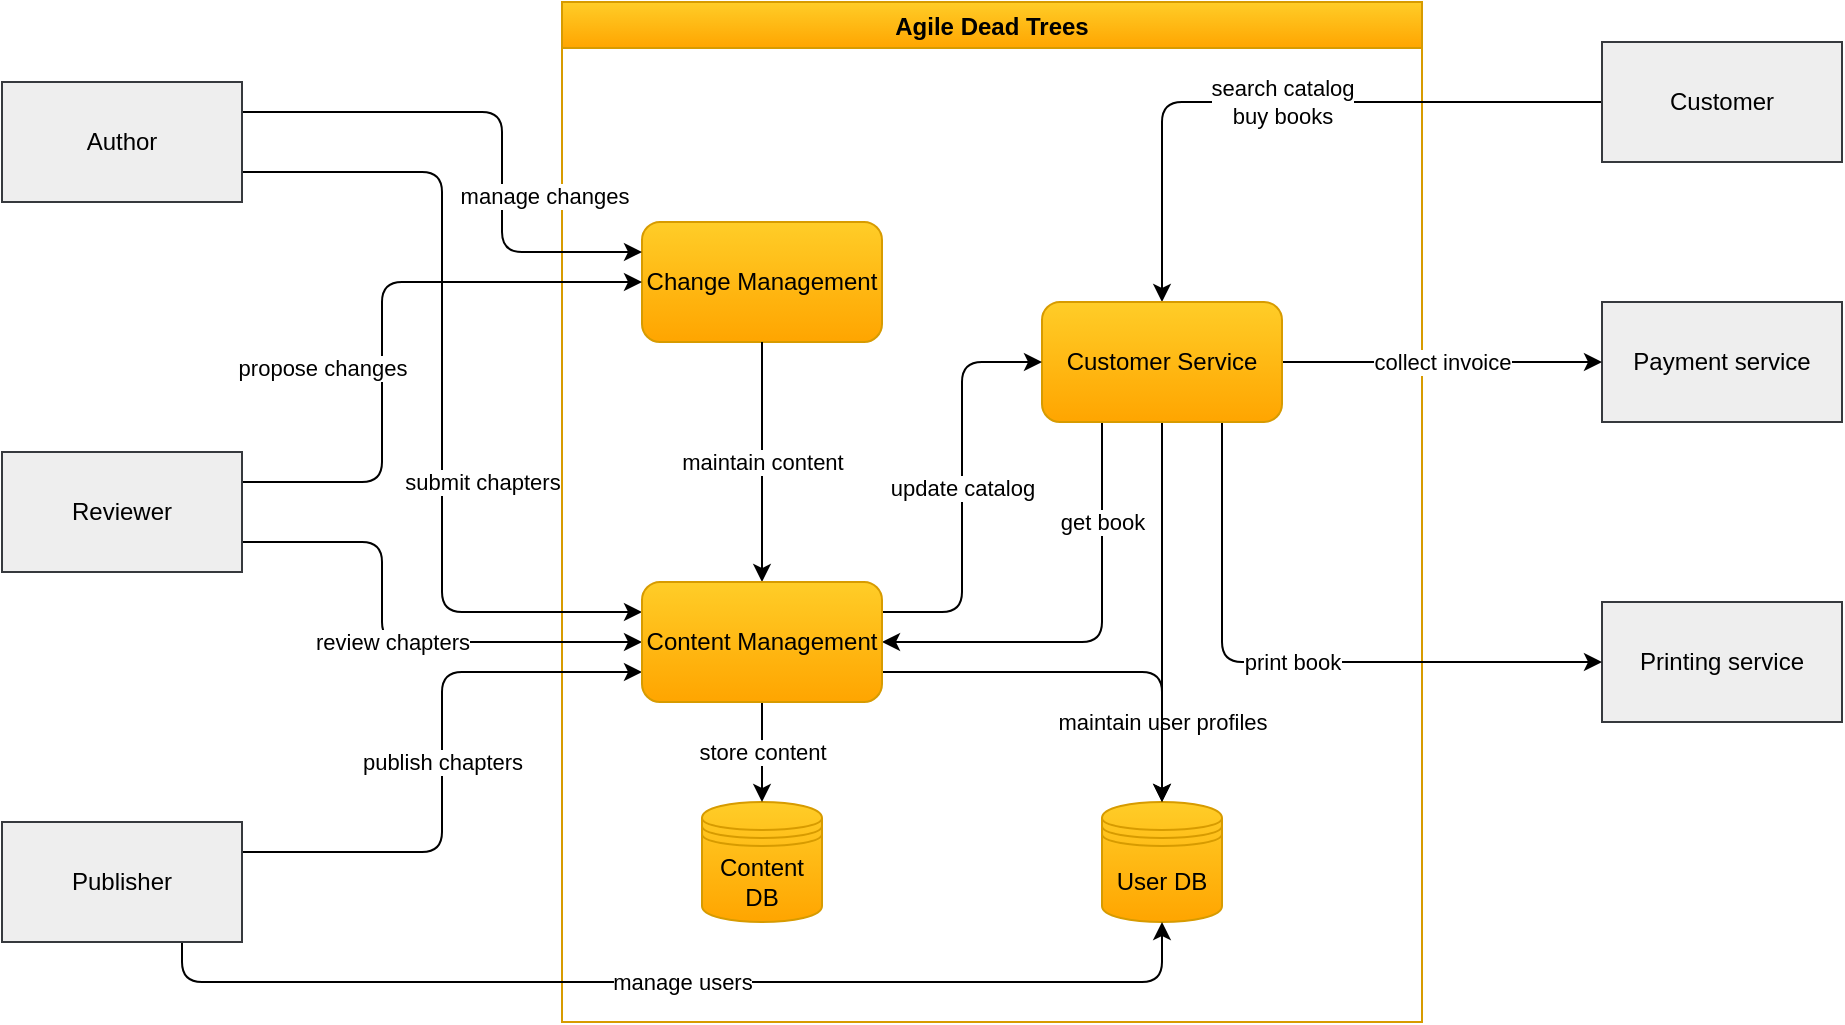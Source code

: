<mxfile version="12.9.13" type="device"><diagram id="0tvOqB8_rTH5ASMxXU1d" name="Page-1"><mxGraphModel dx="1060" dy="806" grid="1" gridSize="10" guides="1" tooltips="1" connect="1" arrows="1" fold="1" page="1" pageScale="1" pageWidth="827" pageHeight="1169" math="0" shadow="0"><root><mxCell id="0"/><mxCell id="1" parent="0"/><mxCell id="28G6ikFx6X6wsHy5ci5y-1" value="Agile Dead Trees" style="swimlane;gradientColor=#ffa500;fillColor=#ffcd28;strokeColor=#d79b00;" vertex="1" parent="1"><mxGeometry x="340" y="220" width="430" height="510" as="geometry"/></mxCell><mxCell id="28G6ikFx6X6wsHy5ci5y-5" value="Content DB" style="shape=datastore;whiteSpace=wrap;html=1;gradientColor=#ffa500;fillColor=#ffcd28;strokeColor=#d79b00;" vertex="1" parent="28G6ikFx6X6wsHy5ci5y-1"><mxGeometry x="70" y="400" width="60" height="60" as="geometry"/></mxCell><mxCell id="28G6ikFx6X6wsHy5ci5y-4" value="User DB" style="shape=datastore;whiteSpace=wrap;html=1;gradientColor=#ffa500;fillColor=#ffcd28;strokeColor=#d79b00;" vertex="1" parent="28G6ikFx6X6wsHy5ci5y-1"><mxGeometry x="270" y="400" width="60" height="60" as="geometry"/></mxCell><mxCell id="Cy-eEU0HnDkNElM02l18-14" value="Change Management" style="rounded=1;whiteSpace=wrap;html=1;gradientColor=#ffa500;fillColor=#ffcd28;strokeColor=#d79b00;" parent="28G6ikFx6X6wsHy5ci5y-1" vertex="1"><mxGeometry x="40" y="110" width="120" height="60" as="geometry"/></mxCell><mxCell id="Cy-eEU0HnDkNElM02l18-7" value="submit chapters" style="rounded=1;orthogonalLoop=1;jettySize=auto;html=1;exitX=1;exitY=0.75;exitDx=0;exitDy=0;entryX=0;entryY=0.25;entryDx=0;entryDy=0;edgeStyle=elbowEdgeStyle;" parent="1" source="Cy-eEU0HnDkNElM02l18-2" target="28G6ikFx6X6wsHy5ci5y-2" edge="1"><mxGeometry x="0.214" y="20" relative="1" as="geometry"><mxPoint x="320" y="370" as="targetPoint"/><mxPoint as="offset"/></mxGeometry></mxCell><mxCell id="28G6ikFx6X6wsHy5ci5y-14" value="manage changes" style="edgeStyle=orthogonalEdgeStyle;orthogonalLoop=1;jettySize=auto;html=1;exitX=1;exitY=0.25;exitDx=0;exitDy=0;entryX=0;entryY=0.25;entryDx=0;entryDy=0;" edge="1" parent="1" source="Cy-eEU0HnDkNElM02l18-2" target="Cy-eEU0HnDkNElM02l18-14"><mxGeometry x="-0.119" y="-22" relative="1" as="geometry"><Array as="points"><mxPoint x="310" y="275"/><mxPoint x="310" y="345"/></Array><mxPoint x="32" y="20" as="offset"/></mxGeometry></mxCell><mxCell id="Cy-eEU0HnDkNElM02l18-2" value="Author" style="rounded=0;whiteSpace=wrap;html=1;fillColor=#eeeeee;strokeColor=#36393d;" parent="1" vertex="1"><mxGeometry x="60" y="260" width="120" height="60" as="geometry"/></mxCell><mxCell id="Cy-eEU0HnDkNElM02l18-10" value="propose changes" style="edgeStyle=elbowEdgeStyle;rounded=1;orthogonalLoop=1;jettySize=auto;html=1;exitX=1;exitY=0.25;exitDx=0;exitDy=0;entryX=0;entryY=0.5;entryDx=0;entryDy=0;" parent="1" source="Cy-eEU0HnDkNElM02l18-3" target="Cy-eEU0HnDkNElM02l18-14" edge="1"><mxGeometry x="-0.154" y="30" relative="1" as="geometry"><mxPoint x="320" y="430" as="targetPoint"/><Array as="points"><mxPoint x="250" y="420"/></Array><mxPoint as="offset"/></mxGeometry></mxCell><mxCell id="28G6ikFx6X6wsHy5ci5y-15" value="review chapters" style="edgeStyle=orthogonalEdgeStyle;orthogonalLoop=1;jettySize=auto;html=1;exitX=1;exitY=0.75;exitDx=0;exitDy=0;entryX=0;entryY=0.5;entryDx=0;entryDy=0;" edge="1" parent="1" source="Cy-eEU0HnDkNElM02l18-3" target="28G6ikFx6X6wsHy5ci5y-2"><mxGeometry relative="1" as="geometry"><Array as="points"><mxPoint x="250" y="490"/><mxPoint x="250" y="540"/></Array></mxGeometry></mxCell><mxCell id="Cy-eEU0HnDkNElM02l18-3" value="Reviewer" style="rounded=0;whiteSpace=wrap;html=1;fillColor=#eeeeee;strokeColor=#36393d;" parent="1" vertex="1"><mxGeometry x="60" y="445" width="120" height="60" as="geometry"/></mxCell><mxCell id="Cy-eEU0HnDkNElM02l18-8" value="search catalog&lt;br&gt;buy books" style="edgeStyle=elbowEdgeStyle;rounded=1;orthogonalLoop=1;jettySize=auto;html=1;exitX=0;exitY=0.5;exitDx=0;exitDy=0;entryX=0.5;entryY=0;entryDx=0;entryDy=0;" parent="1" source="Cy-eEU0HnDkNElM02l18-4" target="28G6ikFx6X6wsHy5ci5y-3" edge="1"><mxGeometry relative="1" as="geometry"><mxPoint x="440" y="370" as="targetPoint"/><Array as="points"><mxPoint x="640" y="320"/></Array></mxGeometry></mxCell><mxCell id="Cy-eEU0HnDkNElM02l18-4" value="Customer" style="rounded=0;whiteSpace=wrap;html=1;fillColor=#eeeeee;strokeColor=#36393d;" parent="1" vertex="1"><mxGeometry x="860" y="240" width="120" height="60" as="geometry"/></mxCell><mxCell id="28G6ikFx6X6wsHy5ci5y-16" value="Payment service" style="rounded=0;whiteSpace=wrap;html=1;fillColor=#eeeeee;strokeColor=#36393d;" vertex="1" parent="1"><mxGeometry x="860" y="370" width="120" height="60" as="geometry"/></mxCell><mxCell id="28G6ikFx6X6wsHy5ci5y-17" value="Printing service" style="rounded=0;whiteSpace=wrap;html=1;fillColor=#eeeeee;strokeColor=#36393d;" vertex="1" parent="1"><mxGeometry x="860" y="520" width="120" height="60" as="geometry"/></mxCell><mxCell id="Cy-eEU0HnDkNElM02l18-9" value="publish chapters" style="edgeStyle=elbowEdgeStyle;rounded=1;orthogonalLoop=1;jettySize=auto;html=1;exitX=1;exitY=0.25;exitDx=0;exitDy=0;entryX=0;entryY=0.75;entryDx=0;entryDy=0;" parent="1" source="Cy-eEU0HnDkNElM02l18-5" target="28G6ikFx6X6wsHy5ci5y-2" edge="1"><mxGeometry relative="1" as="geometry"><mxPoint x="440" y="430" as="targetPoint"/></mxGeometry></mxCell><mxCell id="28G6ikFx6X6wsHy5ci5y-13" value="manage users" style="edgeStyle=orthogonalEdgeStyle;orthogonalLoop=1;jettySize=auto;html=1;exitX=0.75;exitY=1;exitDx=0;exitDy=0;entryX=0.5;entryY=1;entryDx=0;entryDy=0;" edge="1" parent="1" source="Cy-eEU0HnDkNElM02l18-5" target="28G6ikFx6X6wsHy5ci5y-4"><mxGeometry relative="1" as="geometry"/></mxCell><mxCell id="Cy-eEU0HnDkNElM02l18-5" value="Publisher" style="rounded=0;whiteSpace=wrap;html=1;fillColor=#eeeeee;strokeColor=#36393d;" parent="1" vertex="1"><mxGeometry x="60" y="630" width="120" height="60" as="geometry"/></mxCell><mxCell id="28G6ikFx6X6wsHy5ci5y-10" value="maintain content" style="edgeStyle=elbowEdgeStyle;orthogonalLoop=1;jettySize=auto;html=1;exitX=0.5;exitY=1;exitDx=0;exitDy=0;entryX=0.5;entryY=0;entryDx=0;entryDy=0;" edge="1" parent="1" source="Cy-eEU0HnDkNElM02l18-14" target="28G6ikFx6X6wsHy5ci5y-2"><mxGeometry relative="1" as="geometry"/></mxCell><mxCell id="28G6ikFx6X6wsHy5ci5y-6" value="maintain user profiles" style="edgeStyle=elbowEdgeStyle;orthogonalLoop=1;jettySize=auto;html=1;exitX=0.5;exitY=1;exitDx=0;exitDy=0;entryX=0.5;entryY=0;entryDx=0;entryDy=0;" edge="1" parent="1" source="28G6ikFx6X6wsHy5ci5y-3" target="28G6ikFx6X6wsHy5ci5y-4"><mxGeometry x="0.579" relative="1" as="geometry"><mxPoint as="offset"/></mxGeometry></mxCell><mxCell id="28G6ikFx6X6wsHy5ci5y-12" value="get book" style="edgeStyle=elbowEdgeStyle;orthogonalLoop=1;jettySize=auto;html=1;exitX=0.25;exitY=1;exitDx=0;exitDy=0;entryX=1;entryY=0.5;entryDx=0;entryDy=0;" edge="1" parent="1" source="28G6ikFx6X6wsHy5ci5y-3" target="28G6ikFx6X6wsHy5ci5y-2"><mxGeometry x="-0.545" relative="1" as="geometry"><Array as="points"><mxPoint x="610" y="490"/></Array><mxPoint as="offset"/></mxGeometry></mxCell><mxCell id="28G6ikFx6X6wsHy5ci5y-18" value="print book" style="edgeStyle=orthogonalEdgeStyle;orthogonalLoop=1;jettySize=auto;html=1;exitX=0.75;exitY=1;exitDx=0;exitDy=0;entryX=0;entryY=0.5;entryDx=0;entryDy=0;" edge="1" parent="1" source="28G6ikFx6X6wsHy5ci5y-3" target="28G6ikFx6X6wsHy5ci5y-17"><mxGeometry relative="1" as="geometry"/></mxCell><mxCell id="28G6ikFx6X6wsHy5ci5y-19" value="collect invoice" style="edgeStyle=orthogonalEdgeStyle;orthogonalLoop=1;jettySize=auto;html=1;exitX=1;exitY=0.5;exitDx=0;exitDy=0;entryX=0;entryY=0.5;entryDx=0;entryDy=0;" edge="1" parent="1" source="28G6ikFx6X6wsHy5ci5y-3" target="28G6ikFx6X6wsHy5ci5y-16"><mxGeometry relative="1" as="geometry"/></mxCell><mxCell id="28G6ikFx6X6wsHy5ci5y-3" value="Customer Service" style="rounded=1;whiteSpace=wrap;html=1;gradientColor=#ffa500;fillColor=#ffcd28;strokeColor=#d79b00;" vertex="1" parent="1"><mxGeometry x="580" y="370" width="120" height="60" as="geometry"/></mxCell><mxCell id="28G6ikFx6X6wsHy5ci5y-7" style="edgeStyle=elbowEdgeStyle;orthogonalLoop=1;jettySize=auto;html=1;exitX=1;exitY=0.75;exitDx=0;exitDy=0;entryX=0.5;entryY=0;entryDx=0;entryDy=0;" edge="1" parent="1" source="28G6ikFx6X6wsHy5ci5y-2" target="28G6ikFx6X6wsHy5ci5y-4"><mxGeometry relative="1" as="geometry"><Array as="points"><mxPoint x="640" y="580"/></Array></mxGeometry></mxCell><mxCell id="28G6ikFx6X6wsHy5ci5y-9" value="update catalog" style="edgeStyle=elbowEdgeStyle;orthogonalLoop=1;jettySize=auto;html=1;exitX=1;exitY=0.25;exitDx=0;exitDy=0;entryX=0;entryY=0.5;entryDx=0;entryDy=0;" edge="1" parent="1" source="28G6ikFx6X6wsHy5ci5y-2" target="28G6ikFx6X6wsHy5ci5y-3"><mxGeometry relative="1" as="geometry"/></mxCell><mxCell id="28G6ikFx6X6wsHy5ci5y-11" value="store content" style="edgeStyle=elbowEdgeStyle;orthogonalLoop=1;jettySize=auto;html=1;exitX=0.5;exitY=1;exitDx=0;exitDy=0;entryX=0.5;entryY=0;entryDx=0;entryDy=0;" edge="1" parent="1" source="28G6ikFx6X6wsHy5ci5y-2" target="28G6ikFx6X6wsHy5ci5y-5"><mxGeometry relative="1" as="geometry"/></mxCell><mxCell id="28G6ikFx6X6wsHy5ci5y-2" value="Content Management" style="rounded=1;whiteSpace=wrap;html=1;gradientColor=#ffa500;fillColor=#ffcd28;strokeColor=#d79b00;" vertex="1" parent="1"><mxGeometry x="380" y="510" width="120" height="60" as="geometry"/></mxCell></root></mxGraphModel></diagram></mxfile>
